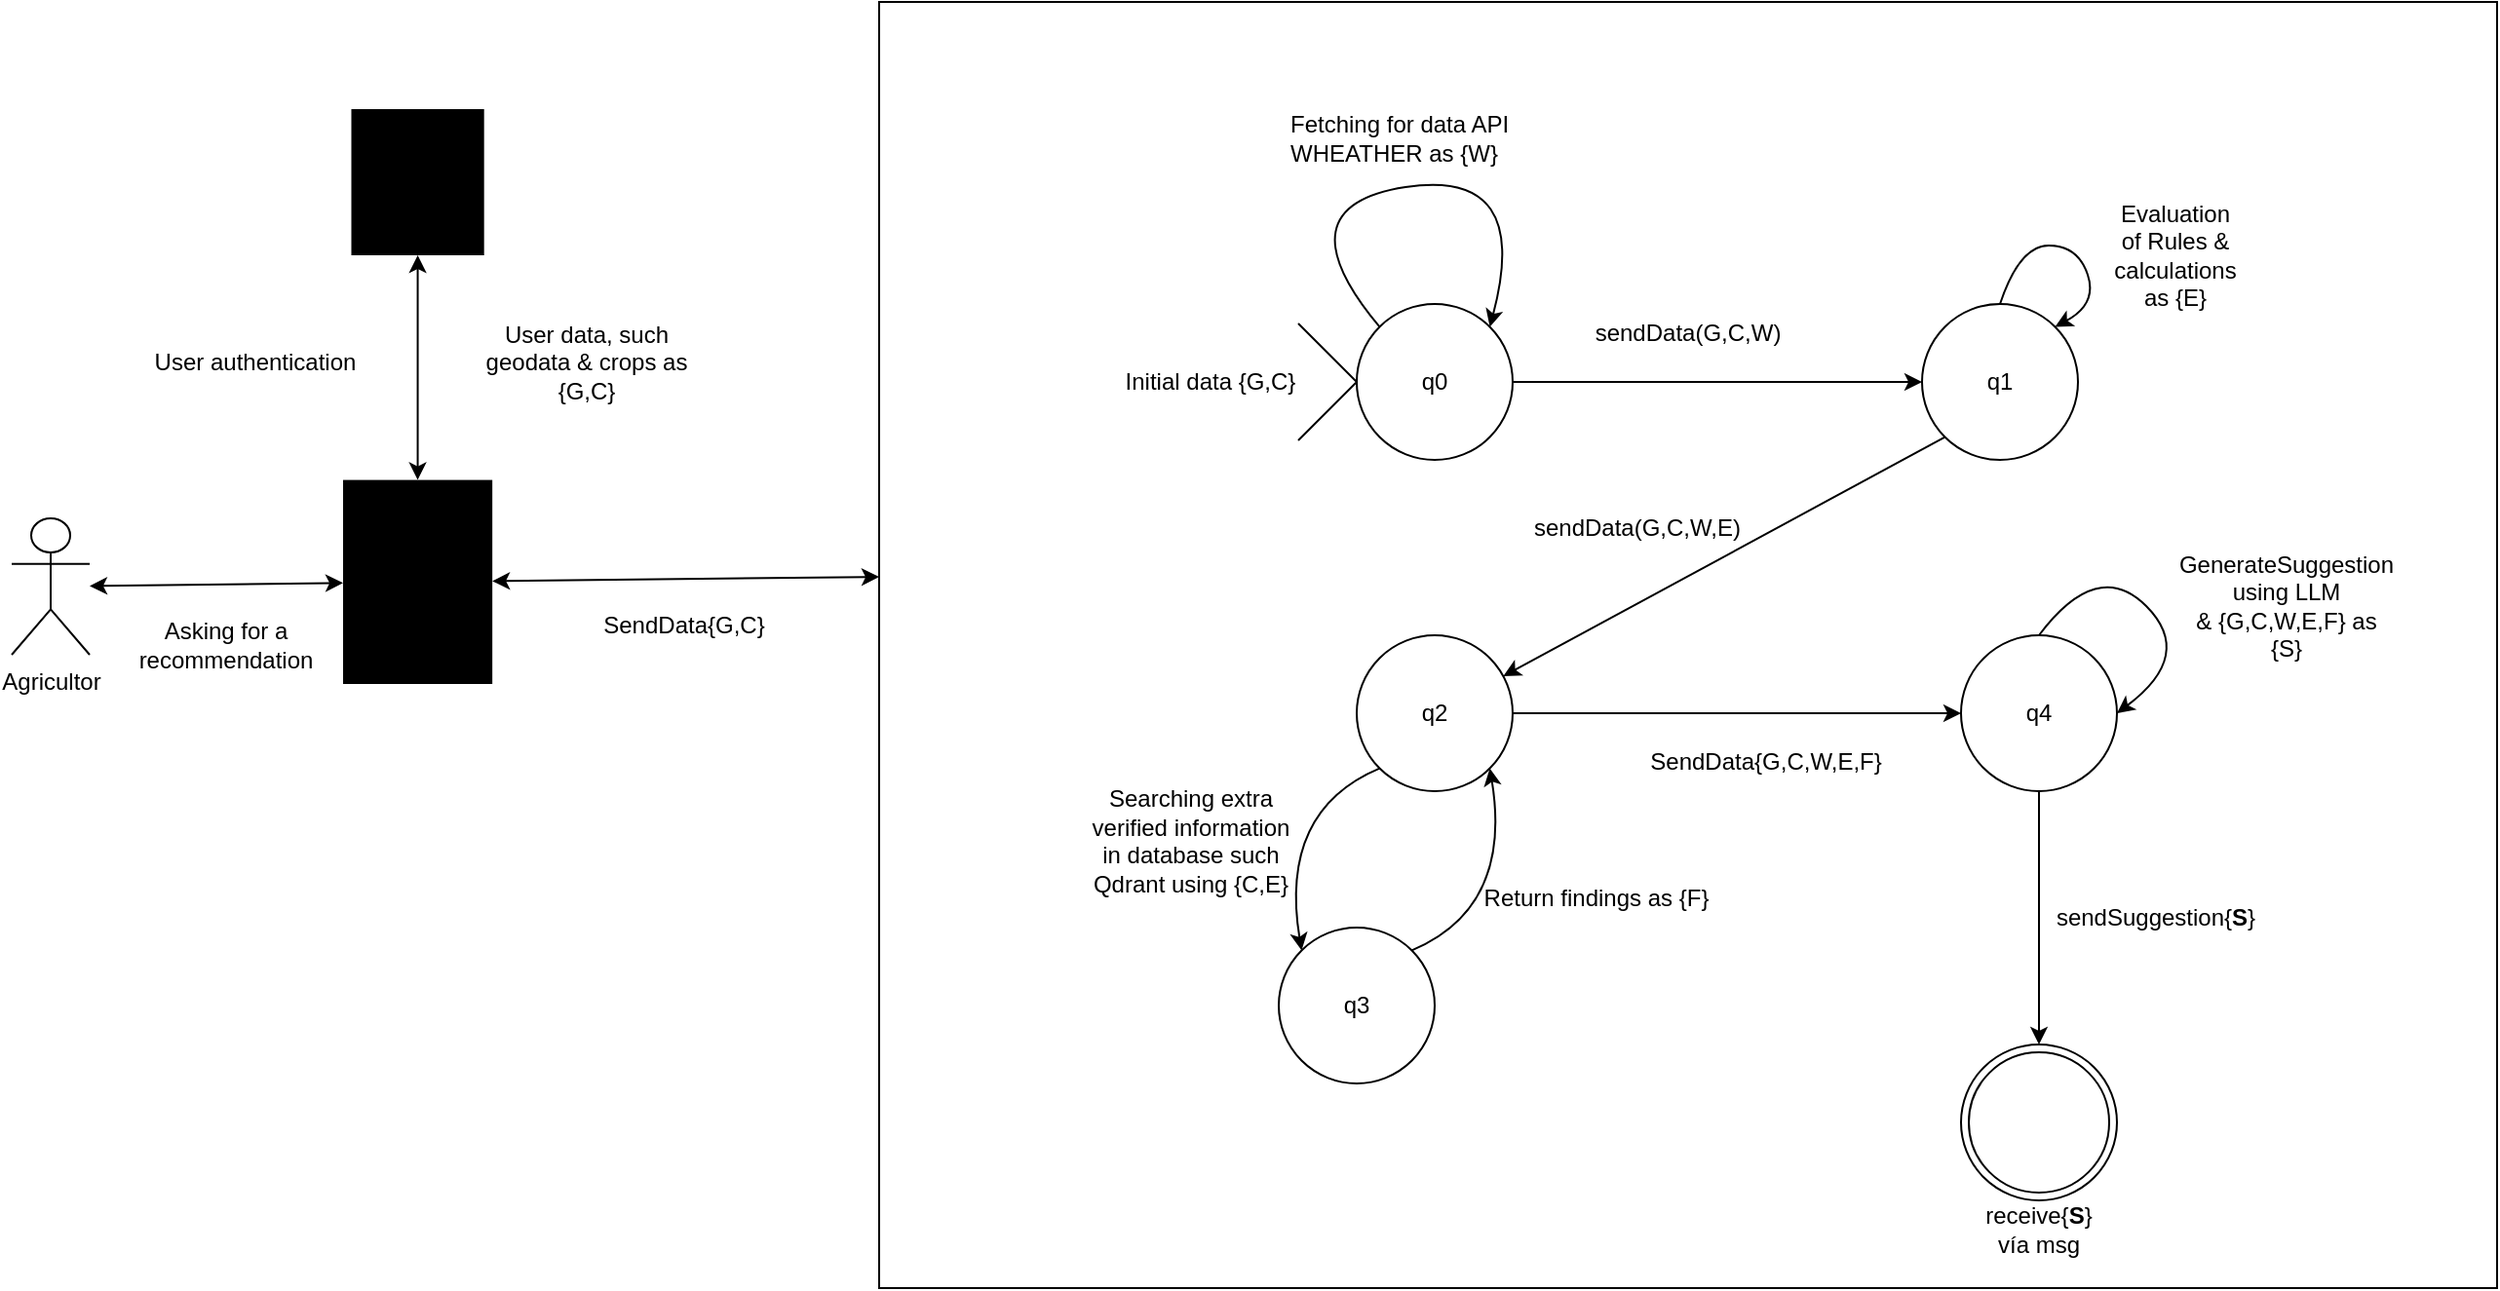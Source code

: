 <mxfile version="28.2.2">
  <diagram id="C5RBs43oDa-KdzZeNtuy" name="Page-1">
    <mxGraphModel dx="2430" dy="877" grid="1" gridSize="10" guides="1" tooltips="1" connect="1" arrows="1" fold="1" page="1" pageScale="1" pageWidth="827" pageHeight="1169" math="0" shadow="0">
      <root>
        <mxCell id="WIyWlLk6GJQsqaUBKTNV-0" />
        <mxCell id="WIyWlLk6GJQsqaUBKTNV-1" parent="WIyWlLk6GJQsqaUBKTNV-0" />
        <mxCell id="TLGnyh3-hvL94NxI8LHZ-10" value="" style="rounded=0;whiteSpace=wrap;html=1;" vertex="1" parent="WIyWlLk6GJQsqaUBKTNV-1">
          <mxGeometry x="55" y="25" width="830" height="660" as="geometry" />
        </mxCell>
        <mxCell id="RDw_mozbNPX759R6Re0t-31" value="" style="ellipse;whiteSpace=wrap;html=1;aspect=fixed;" parent="WIyWlLk6GJQsqaUBKTNV-1" vertex="1">
          <mxGeometry x="610" y="350" width="80" height="80" as="geometry" />
        </mxCell>
        <mxCell id="RDw_mozbNPX759R6Re0t-28" value="" style="ellipse;whiteSpace=wrap;html=1;aspect=fixed;" parent="WIyWlLk6GJQsqaUBKTNV-1" vertex="1">
          <mxGeometry x="300" y="350" width="80" height="80" as="geometry" />
        </mxCell>
        <mxCell id="RDw_mozbNPX759R6Re0t-29" value="" style="ellipse;whiteSpace=wrap;html=1;aspect=fixed;" parent="WIyWlLk6GJQsqaUBKTNV-1" vertex="1">
          <mxGeometry x="590" y="180" width="80" height="80" as="geometry" />
        </mxCell>
        <mxCell id="RDw_mozbNPX759R6Re0t-30" value="" style="ellipse;whiteSpace=wrap;html=1;aspect=fixed;" parent="WIyWlLk6GJQsqaUBKTNV-1" vertex="1">
          <mxGeometry x="300" y="180" width="80" height="80" as="geometry" />
        </mxCell>
        <mxCell id="RDw_mozbNPX759R6Re0t-6" style="edgeStyle=orthogonalEdgeStyle;rounded=0;orthogonalLoop=1;jettySize=auto;html=1;" parent="WIyWlLk6GJQsqaUBKTNV-1" edge="1">
          <mxGeometry relative="1" as="geometry">
            <mxPoint x="380" y="220.0" as="sourcePoint" />
            <mxPoint x="590" y="220" as="targetPoint" />
          </mxGeometry>
        </mxCell>
        <mxCell id="RDw_mozbNPX759R6Re0t-2" value="" style="curved=1;endArrow=classic;html=1;rounded=0;entryX=1;entryY=0;entryDx=0;entryDy=0;exitX=0;exitY=0;exitDx=0;exitDy=0;" parent="WIyWlLk6GJQsqaUBKTNV-1" edge="1" target="RDw_mozbNPX759R6Re0t-30" source="RDw_mozbNPX759R6Re0t-30">
          <mxGeometry width="50" height="50" relative="1" as="geometry">
            <mxPoint x="300" y="220" as="sourcePoint" />
            <mxPoint x="340" y="180" as="targetPoint" />
            <Array as="points">
              <mxPoint x="260" y="130" />
              <mxPoint x="390" y="110" />
            </Array>
          </mxGeometry>
        </mxCell>
        <mxCell id="RDw_mozbNPX759R6Re0t-4" value="Fetching for data API WHEATHER as {W}" style="text;strokeColor=none;fillColor=none;align=left;verticalAlign=middle;spacingLeft=4;spacingRight=4;overflow=hidden;points=[[0,0.5],[1,0.5]];portConstraint=eastwest;rotatable=0;whiteSpace=wrap;html=1;" parent="WIyWlLk6GJQsqaUBKTNV-1" vertex="1">
          <mxGeometry x="260" y="60" width="130" height="70" as="geometry" />
        </mxCell>
        <mxCell id="RDw_mozbNPX759R6Re0t-7" value="q0" style="text;html=1;align=center;verticalAlign=middle;whiteSpace=wrap;rounded=0;" parent="WIyWlLk6GJQsqaUBKTNV-1" vertex="1">
          <mxGeometry x="310" y="205" width="60" height="30" as="geometry" />
        </mxCell>
        <mxCell id="RDw_mozbNPX759R6Re0t-8" value="q1" style="text;html=1;align=center;verticalAlign=middle;whiteSpace=wrap;rounded=0;" parent="WIyWlLk6GJQsqaUBKTNV-1" vertex="1">
          <mxGeometry x="600" y="205" width="60" height="30" as="geometry" />
        </mxCell>
        <mxCell id="RDw_mozbNPX759R6Re0t-9" value="sendData(G,C,W)" style="text;html=1;align=center;verticalAlign=middle;whiteSpace=wrap;rounded=0;" parent="WIyWlLk6GJQsqaUBKTNV-1" vertex="1">
          <mxGeometry x="440" y="180" width="60" height="30" as="geometry" />
        </mxCell>
        <mxCell id="RDw_mozbNPX759R6Re0t-10" value="Evaluation of Rules &amp;amp; calculations as {E}" style="text;html=1;align=center;verticalAlign=middle;whiteSpace=wrap;rounded=0;" parent="WIyWlLk6GJQsqaUBKTNV-1" vertex="1">
          <mxGeometry x="690" y="140" width="60" height="30" as="geometry" />
        </mxCell>
        <mxCell id="RDw_mozbNPX759R6Re0t-22" style="edgeStyle=orthogonalEdgeStyle;rounded=0;orthogonalLoop=1;jettySize=auto;html=1;entryX=0;entryY=0.5;entryDx=0;entryDy=0;" parent="WIyWlLk6GJQsqaUBKTNV-1" edge="1">
          <mxGeometry relative="1" as="geometry">
            <mxPoint x="380" y="390" as="sourcePoint" />
            <mxPoint x="610" y="390" as="targetPoint" />
          </mxGeometry>
        </mxCell>
        <mxCell id="RDw_mozbNPX759R6Re0t-12" value="" style="endArrow=classic;html=1;rounded=0;exitX=0;exitY=1;exitDx=0;exitDy=0;" parent="WIyWlLk6GJQsqaUBKTNV-1" edge="1">
          <mxGeometry width="50" height="50" relative="1" as="geometry">
            <mxPoint x="601.716" y="248.284" as="sourcePoint" />
            <mxPoint x="375.195" y="370.992" as="targetPoint" />
          </mxGeometry>
        </mxCell>
        <mxCell id="RDw_mozbNPX759R6Re0t-13" value="sendData(G,C,W,E)" style="text;html=1;align=center;verticalAlign=middle;whiteSpace=wrap;rounded=0;" parent="WIyWlLk6GJQsqaUBKTNV-1" vertex="1">
          <mxGeometry x="414" y="280" width="60" height="30" as="geometry" />
        </mxCell>
        <mxCell id="RDw_mozbNPX759R6Re0t-16" value="q2" style="text;html=1;align=center;verticalAlign=middle;whiteSpace=wrap;rounded=0;" parent="WIyWlLk6GJQsqaUBKTNV-1" vertex="1">
          <mxGeometry x="310" y="375" width="60" height="30" as="geometry" />
        </mxCell>
        <mxCell id="RDw_mozbNPX759R6Re0t-17" value="" style="curved=1;endArrow=classic;html=1;rounded=0;exitX=0.5;exitY=0;exitDx=0;exitDy=0;entryX=1;entryY=0;entryDx=0;entryDy=0;" parent="WIyWlLk6GJQsqaUBKTNV-1" edge="1">
          <mxGeometry width="50" height="50" relative="1" as="geometry">
            <mxPoint x="630" y="180" as="sourcePoint" />
            <mxPoint x="658.284" y="191.716" as="targetPoint" />
            <Array as="points">
              <mxPoint x="640" y="150" />
              <mxPoint x="670" y="150" />
              <mxPoint x="680" y="180" />
            </Array>
          </mxGeometry>
        </mxCell>
        <mxCell id="RDw_mozbNPX759R6Re0t-19" value="&lt;div&gt;Searching extra verified information in database such Qdrant using {C,E}&lt;/div&gt;&lt;div&gt;&lt;br&gt;&lt;/div&gt;&lt;div&gt;&lt;br&gt;&lt;/div&gt;" style="text;html=1;align=center;verticalAlign=middle;whiteSpace=wrap;rounded=0;" parent="WIyWlLk6GJQsqaUBKTNV-1" vertex="1">
          <mxGeometry x="160" y="440" width="110" height="60" as="geometry" />
        </mxCell>
        <mxCell id="RDw_mozbNPX759R6Re0t-26" style="edgeStyle=orthogonalEdgeStyle;rounded=0;orthogonalLoop=1;jettySize=auto;html=1;" parent="WIyWlLk6GJQsqaUBKTNV-1" edge="1">
          <mxGeometry relative="1" as="geometry">
            <mxPoint x="650" y="560.0" as="targetPoint" />
            <mxPoint x="650.0" y="430" as="sourcePoint" />
          </mxGeometry>
        </mxCell>
        <mxCell id="RDw_mozbNPX759R6Re0t-23" value="q4" style="text;html=1;align=center;verticalAlign=middle;whiteSpace=wrap;rounded=0;" parent="WIyWlLk6GJQsqaUBKTNV-1" vertex="1">
          <mxGeometry x="620" y="375" width="60" height="30" as="geometry" />
        </mxCell>
        <mxCell id="RDw_mozbNPX759R6Re0t-25" value="&lt;blockquote style=&quot;margin: 0 0 0 40px; border: none; padding: 0px;&quot;&gt;SendData{G,C,W,E,F}&lt;/blockquote&gt;" style="text;html=1;align=center;verticalAlign=middle;whiteSpace=wrap;rounded=0;" parent="WIyWlLk6GJQsqaUBKTNV-1" vertex="1">
          <mxGeometry x="420" y="400" width="140" height="30" as="geometry" />
        </mxCell>
        <mxCell id="RDw_mozbNPX759R6Re0t-27" value="" style="ellipse;shape=doubleEllipse;whiteSpace=wrap;html=1;aspect=fixed;" parent="WIyWlLk6GJQsqaUBKTNV-1" vertex="1">
          <mxGeometry x="610" y="560" width="80" height="80" as="geometry" />
        </mxCell>
        <mxCell id="RDw_mozbNPX759R6Re0t-32" value="sendSuggestion{&lt;b&gt;S&lt;/b&gt;}" style="text;html=1;align=center;verticalAlign=middle;whiteSpace=wrap;rounded=0;" parent="WIyWlLk6GJQsqaUBKTNV-1" vertex="1">
          <mxGeometry x="680" y="480" width="60" height="30" as="geometry" />
        </mxCell>
        <mxCell id="RDw_mozbNPX759R6Re0t-34" value="" style="curved=1;endArrow=classic;html=1;rounded=0;exitX=0.5;exitY=0;exitDx=0;exitDy=0;entryX=1;entryY=0.5;entryDx=0;entryDy=0;" parent="WIyWlLk6GJQsqaUBKTNV-1" source="RDw_mozbNPX759R6Re0t-31" target="RDw_mozbNPX759R6Re0t-31" edge="1">
          <mxGeometry width="50" height="50" relative="1" as="geometry">
            <mxPoint x="530" y="430" as="sourcePoint" />
            <mxPoint x="580" y="380" as="targetPoint" />
            <Array as="points">
              <mxPoint x="680" y="310" />
              <mxPoint x="730" y="360" />
            </Array>
          </mxGeometry>
        </mxCell>
        <mxCell id="RDw_mozbNPX759R6Re0t-35" value="&lt;blockquote style=&quot;margin: 0 0 0 40px; border: none; padding: 0px;&quot;&gt;GenerateSuggestion using LLM &amp;amp;&amp;nbsp;&lt;span style=&quot;background-color: transparent; color: light-dark(rgb(0, 0, 0), rgb(255, 255, 255));&quot;&gt;{G,C,W,E,F} as {S}&lt;/span&gt;&lt;/blockquote&gt;" style="text;html=1;align=center;verticalAlign=middle;whiteSpace=wrap;rounded=0;" parent="WIyWlLk6GJQsqaUBKTNV-1" vertex="1">
          <mxGeometry x="687" y="320" width="140" height="30" as="geometry" />
        </mxCell>
        <mxCell id="RDw_mozbNPX759R6Re0t-36" value="receive{&lt;b&gt;S&lt;/b&gt;} vía msg" style="text;html=1;align=center;verticalAlign=middle;whiteSpace=wrap;rounded=0;" parent="WIyWlLk6GJQsqaUBKTNV-1" vertex="1">
          <mxGeometry x="620" y="640" width="60" height="30" as="geometry" />
        </mxCell>
        <mxCell id="TLGnyh3-hvL94NxI8LHZ-0" value="" style="ellipse;whiteSpace=wrap;html=1;aspect=fixed;" vertex="1" parent="WIyWlLk6GJQsqaUBKTNV-1">
          <mxGeometry x="260" y="500" width="80" height="80" as="geometry" />
        </mxCell>
        <mxCell id="TLGnyh3-hvL94NxI8LHZ-2" value="" style="curved=1;endArrow=classic;html=1;rounded=0;exitX=1;exitY=0;exitDx=0;exitDy=0;entryX=1;entryY=1;entryDx=0;entryDy=0;" edge="1" parent="WIyWlLk6GJQsqaUBKTNV-1" source="TLGnyh3-hvL94NxI8LHZ-0" target="RDw_mozbNPX759R6Re0t-28">
          <mxGeometry width="50" height="50" relative="1" as="geometry">
            <mxPoint x="510" y="320" as="sourcePoint" />
            <mxPoint x="560" y="270" as="targetPoint" />
            <Array as="points">
              <mxPoint x="380" y="490" />
            </Array>
          </mxGeometry>
        </mxCell>
        <mxCell id="TLGnyh3-hvL94NxI8LHZ-3" value="" style="curved=1;endArrow=classic;html=1;rounded=0;exitX=0;exitY=1;exitDx=0;exitDy=0;entryX=0;entryY=0;entryDx=0;entryDy=0;" edge="1" parent="WIyWlLk6GJQsqaUBKTNV-1" source="RDw_mozbNPX759R6Re0t-28" target="TLGnyh3-hvL94NxI8LHZ-0">
          <mxGeometry width="50" height="50" relative="1" as="geometry">
            <mxPoint x="510" y="420" as="sourcePoint" />
            <mxPoint x="560" y="370" as="targetPoint" />
            <Array as="points">
              <mxPoint x="260" y="440" />
            </Array>
          </mxGeometry>
        </mxCell>
        <mxCell id="TLGnyh3-hvL94NxI8LHZ-4" value="q3" style="text;html=1;align=center;verticalAlign=middle;whiteSpace=wrap;rounded=0;" vertex="1" parent="WIyWlLk6GJQsqaUBKTNV-1">
          <mxGeometry x="270" y="525" width="60" height="30" as="geometry" />
        </mxCell>
        <mxCell id="TLGnyh3-hvL94NxI8LHZ-5" value="&lt;blockquote style=&quot;margin: 0 0 0 40px; border: none; padding: 0px;&quot;&gt;Return findings as {F}&lt;/blockquote&gt;" style="text;html=1;align=center;verticalAlign=middle;whiteSpace=wrap;rounded=0;" vertex="1" parent="WIyWlLk6GJQsqaUBKTNV-1">
          <mxGeometry x="320" y="470" width="166" height="30" as="geometry" />
        </mxCell>
        <mxCell id="TLGnyh3-hvL94NxI8LHZ-7" value="Agricultor" style="shape=umlActor;verticalLabelPosition=bottom;verticalAlign=top;html=1;outlineConnect=0;" vertex="1" parent="WIyWlLk6GJQsqaUBKTNV-1">
          <mxGeometry x="-390" y="290" width="40" height="70" as="geometry" />
        </mxCell>
        <mxCell id="TLGnyh3-hvL94NxI8LHZ-12" value="" style="endArrow=classic;startArrow=classic;html=1;rounded=0;" edge="1" parent="WIyWlLk6GJQsqaUBKTNV-1" source="TLGnyh3-hvL94NxI8LHZ-7" target="TLGnyh3-hvL94NxI8LHZ-21">
          <mxGeometry width="50" height="50" relative="1" as="geometry">
            <mxPoint x="60" y="475" as="sourcePoint" />
            <mxPoint x="-230.8" y="324" as="targetPoint" />
          </mxGeometry>
        </mxCell>
        <mxCell id="TLGnyh3-hvL94NxI8LHZ-13" value="" style="endArrow=classic;startArrow=classic;html=1;rounded=0;entryX=0;entryY=0.447;entryDx=0;entryDy=0;entryPerimeter=0;" edge="1" parent="WIyWlLk6GJQsqaUBKTNV-1" source="TLGnyh3-hvL94NxI8LHZ-21" target="TLGnyh3-hvL94NxI8LHZ-10">
          <mxGeometry width="50" height="50" relative="1" as="geometry">
            <mxPoint x="-145" y="320" as="sourcePoint" />
            <mxPoint x="-11" y="280" as="targetPoint" />
          </mxGeometry>
        </mxCell>
        <mxCell id="TLGnyh3-hvL94NxI8LHZ-14" value="Asking for a recommendation" style="text;html=1;align=center;verticalAlign=middle;whiteSpace=wrap;rounded=0;" vertex="1" parent="WIyWlLk6GJQsqaUBKTNV-1">
          <mxGeometry x="-320" y="330" width="80" height="50" as="geometry" />
        </mxCell>
        <mxCell id="TLGnyh3-hvL94NxI8LHZ-20" value="" style="sketch=0;verticalLabelPosition=bottom;sketch=0;aspect=fixed;html=1;verticalAlign=top;strokeColor=none;fillColor=#000000;align=center;outlineConnect=0;pointerEvents=1;shape=mxgraph.citrix2.site_database;" vertex="1" parent="WIyWlLk6GJQsqaUBKTNV-1">
          <mxGeometry x="-215.76" y="80" width="68.1" height="75" as="geometry" />
        </mxCell>
        <mxCell id="TLGnyh3-hvL94NxI8LHZ-21" value="" style="sketch=0;verticalLabelPosition=bottom;sketch=0;aspect=fixed;html=1;verticalAlign=top;strokeColor=none;fillColor=#000000;align=center;outlineConnect=0;pointerEvents=1;shape=mxgraph.citrix2.thin_client;" vertex="1" parent="WIyWlLk6GJQsqaUBKTNV-1">
          <mxGeometry x="-220" y="270.3" width="76.57" height="104.7" as="geometry" />
        </mxCell>
        <mxCell id="TLGnyh3-hvL94NxI8LHZ-24" value="" style="endArrow=classic;startArrow=classic;html=1;rounded=0;" edge="1" parent="WIyWlLk6GJQsqaUBKTNV-1" source="TLGnyh3-hvL94NxI8LHZ-21" target="TLGnyh3-hvL94NxI8LHZ-20">
          <mxGeometry width="50" height="50" relative="1" as="geometry">
            <mxPoint x="-280" y="330" as="sourcePoint" />
            <mxPoint x="-180" y="210" as="targetPoint" />
          </mxGeometry>
        </mxCell>
        <mxCell id="TLGnyh3-hvL94NxI8LHZ-25" value="User authentication" style="text;html=1;align=center;verticalAlign=middle;whiteSpace=wrap;rounded=0;" vertex="1" parent="WIyWlLk6GJQsqaUBKTNV-1">
          <mxGeometry x="-330" y="185" width="130" height="50" as="geometry" />
        </mxCell>
        <mxCell id="TLGnyh3-hvL94NxI8LHZ-26" value="User data, such geodata &amp;amp; crops as {G,C}" style="text;html=1;align=center;verticalAlign=middle;whiteSpace=wrap;rounded=0;" vertex="1" parent="WIyWlLk6GJQsqaUBKTNV-1">
          <mxGeometry x="-160" y="185" width="130" height="50" as="geometry" />
        </mxCell>
        <mxCell id="TLGnyh3-hvL94NxI8LHZ-27" value="SendData{G,C}" style="text;html=1;align=center;verticalAlign=middle;whiteSpace=wrap;rounded=0;" vertex="1" parent="WIyWlLk6GJQsqaUBKTNV-1">
          <mxGeometry x="-110" y="320" width="130" height="50" as="geometry" />
        </mxCell>
        <mxCell id="TLGnyh3-hvL94NxI8LHZ-29" value="" style="html=1;shadow=0;dashed=0;align=center;verticalAlign=middle;shape=mxgraph.arrows2.arrow;dy=0;dx=30;notch=30;" vertex="1" parent="WIyWlLk6GJQsqaUBKTNV-1">
          <mxGeometry x="270" y="190" width="30" height="60" as="geometry" />
        </mxCell>
        <mxCell id="TLGnyh3-hvL94NxI8LHZ-30" value="Initial data {G,C}" style="text;html=1;align=center;verticalAlign=middle;whiteSpace=wrap;rounded=0;" vertex="1" parent="WIyWlLk6GJQsqaUBKTNV-1">
          <mxGeometry x="160" y="195" width="130" height="50" as="geometry" />
        </mxCell>
      </root>
    </mxGraphModel>
  </diagram>
</mxfile>
